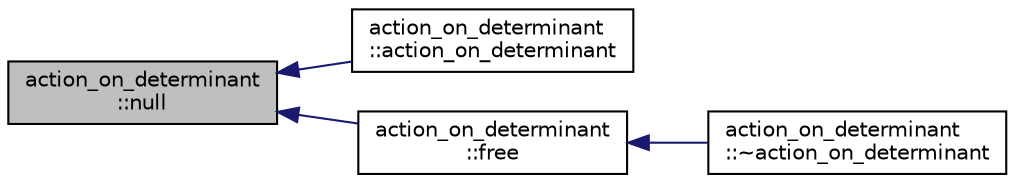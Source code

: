 digraph "action_on_determinant::null"
{
  edge [fontname="Helvetica",fontsize="10",labelfontname="Helvetica",labelfontsize="10"];
  node [fontname="Helvetica",fontsize="10",shape=record];
  rankdir="LR";
  Node257 [label="action_on_determinant\l::null",height=0.2,width=0.4,color="black", fillcolor="grey75", style="filled", fontcolor="black"];
  Node257 -> Node258 [dir="back",color="midnightblue",fontsize="10",style="solid",fontname="Helvetica"];
  Node258 [label="action_on_determinant\l::action_on_determinant",height=0.2,width=0.4,color="black", fillcolor="white", style="filled",URL="$d4/d32/classaction__on__determinant.html#a76a6fbf2de8fe0b5f58803fd0559fe46"];
  Node257 -> Node259 [dir="back",color="midnightblue",fontsize="10",style="solid",fontname="Helvetica"];
  Node259 [label="action_on_determinant\l::free",height=0.2,width=0.4,color="black", fillcolor="white", style="filled",URL="$d4/d32/classaction__on__determinant.html#a944af69537b20b45c90a4740bb105d8d"];
  Node259 -> Node260 [dir="back",color="midnightblue",fontsize="10",style="solid",fontname="Helvetica"];
  Node260 [label="action_on_determinant\l::~action_on_determinant",height=0.2,width=0.4,color="black", fillcolor="white", style="filled",URL="$d4/d32/classaction__on__determinant.html#a60ea190130efecae323612307c9680aa"];
}
